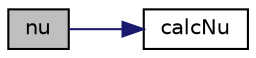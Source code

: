 digraph "nu"
{
  bgcolor="transparent";
  edge [fontname="Helvetica",fontsize="10",labelfontname="Helvetica",labelfontsize="10"];
  node [fontname="Helvetica",fontsize="10",shape=record];
  rankdir="LR";
  Node1 [label="nu",height=0.2,width=0.4,color="black", fillcolor="grey75", style="filled" fontcolor="black"];
  Node1 -> Node2 [color="midnightblue",fontsize="10",style="solid",fontname="Helvetica"];
  Node2 [label="calcNu",height=0.2,width=0.4,color="black",URL="$classFoam_1_1viscosityModels_1_1BirdCarreau.html#a11f08490b969fbbcd3675b65f840d14a",tooltip="Calculate and return the laminar viscosity. "];
}
